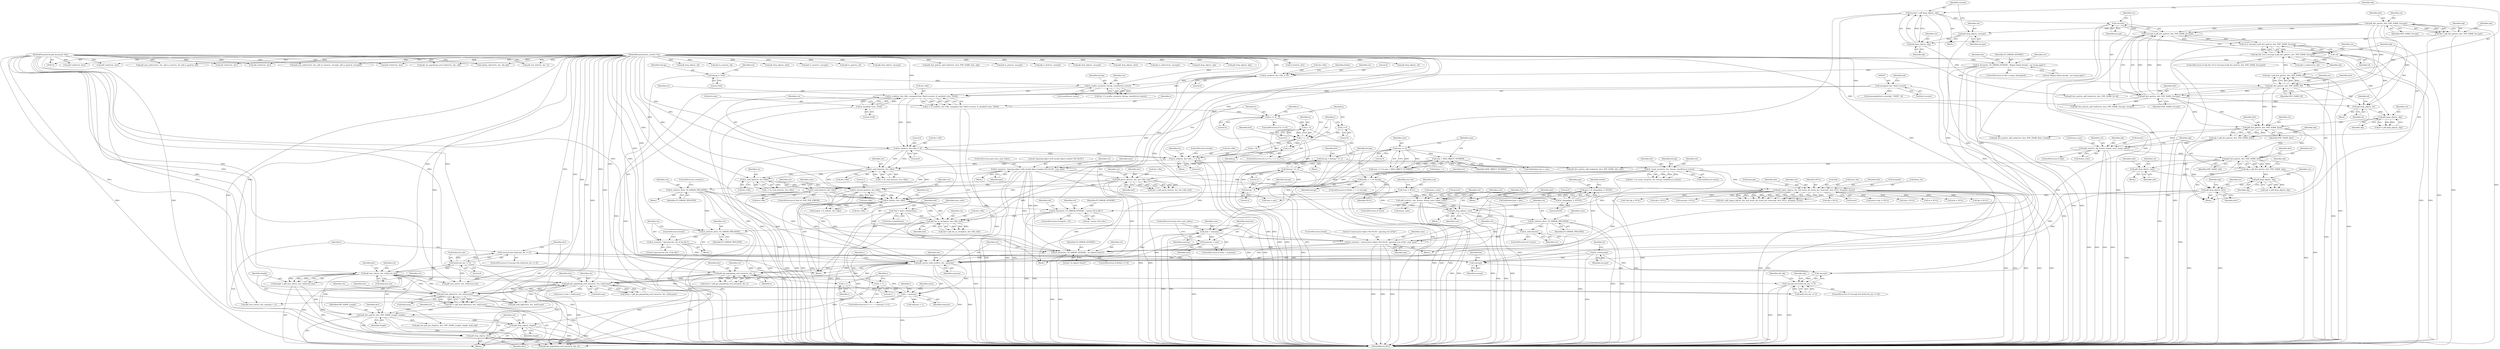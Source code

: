 digraph "0_ghostscript_1e03c06456d997435019fb3526fa2d4be7dbc6ec_0@API" {
"1000768" [label="(Call,!encrypt && list[i].stm_len >= 0)"];
"1000769" [label="(Call,!encrypt)"];
"1000568" [label="(Call,!encrypt)"];
"1000550" [label="(Call,encrypt = pdf_keep_obj(ctx, obj))"];
"1000552" [label="(Call,pdf_keep_obj(ctx, obj))"];
"1000547" [label="(Call,pdf_drop_obj(ctx, encrypt))"];
"1000540" [label="(Call,pdf_dict_get(ctx, dict, PDF_NAME_Encrypt))"];
"1000538" [label="(Call,obj = pdf_dict_get(ctx, dict, PDF_NAME_Encrypt))"];
"1000138" [label="(Call,fz_var(encrypt))"];
"1000771" [label="(Call,list[i].stm_len >= 0)"];
"1000791" [label="(Call,pdf_new_int(ctx, doc, list[i].stm_len))"];
"1000781" [label="(Call,pdf_load_object(ctx, doc, list[i].num))"];
"1000718" [label="(Call,pdf_get_populating_xref_entry(ctx, doc, list[i].num))"];
"1000670" [label="(Call,pdf_get_populating_xref_entry(ctx, doc, i))"];
"1000654" [label="(Call,pdf_ensure_solid_xref(ctx, doc, maxnum))"];
"1000650" [label="(Call,fz_throw(ctx, FZ_ERROR_GENERIC, \"no objects found\"))"];
"1000466" [label="(Call,fz_resize_array(ctx, list, listcap, sizeof(struct entry)))"];
"1000457" [label="(Call,listcap = (listcap * 3) / 2)"];
"1000459" [label="(Call,(listcap * 3) / 2)"];
"1000460" [label="(Call,listcap * 3)"];
"1000451" [label="(Call,listlen + 1 == listcap)"];
"1000423" [label="(Call,fz_warn(ctx, \"cannot parse object (%d %d R) - ignoring rest of file\", num, gen))"];
"1000421" [label="(Call,fz_rethrow(ctx))"];
"1000415" [label="(Call,fz_rethrow_if(ctx, FZ_ERROR_TRYLATER))"];
"1000411" [label="(Call,pdf_drop_obj(ctx, root))"];
"1000382" [label="(Call,pdf_repair_obj(ctx, doc, buf, &stm_ofs, &stm_len, &encrypt, &id, NULL, &tmpofs, &root))"];
"1000438" [label="(Call,fz_warn(ctx, \"ignoring object with invalid object number (%d %d R)\", num, gen))"];
"1000431" [label="(Call,num <= 0)"];
"1000434" [label="(Call,num > MAX_OBJECT_NUMBER)"];
"1000401" [label="(Call,add_root(ctx, root, &roots, &num_roots, &max_roots))"];
"1000370" [label="(Call,*root = NULL)"];
"1000510" [label="(Call,num > maxnum)"];
"1000444" [label="(Call,gen = fz_clampi(gen, 0, 65535))"];
"1000446" [label="(Call,fz_clampi(gen, 0, 65535))"];
"1000635" [label="(Call,fz_read_byte(ctx, doc->file))"];
"1000534" [label="(Call,fz_rethrow_if(ctx, FZ_ERROR_TRYLATER))"];
"1000526" [label="(Call,pdf_parse_dict(ctx, doc, doc->file, buf))"];
"1000325" [label="(Call,fz_warn(ctx, \"ignoring the rest of the file\"))"];
"1000322" [label="(Call,fz_rethrow_if(ctx, FZ_ERROR_TRYLATER))"];
"1000315" [label="(Call,pdf_lex_no_string(ctx, doc->file, buf))"];
"1000308" [label="(Call,fz_throw(ctx, FZ_ERROR_GENERIC, \"cannot tell in file\"))"];
"1000299" [label="(Call,fz_tell(ctx, doc->file))"];
"1000289" [label="(Call,fz_unread_byte(ctx, doc->file))"];
"1000284" [label="(Call,fz_read_byte(ctx, doc->file))"];
"1000265" [label="(Call,fz_read_byte(ctx, doc->file))"];
"1000216" [label="(Call,fz_seek(ctx, doc->file, 0, 0))"];
"1000201" [label="(Call,fz_read(ctx, doc->file, (unsigned char *)buf->scratch, fz_mini(buf->size, 1024)))"];
"1000194" [label="(Call,fz_malloc_array(ctx, listcap, sizeof(struct entry)))"];
"1000177" [label="(Call,fz_seek(ctx, doc->file, 0, 0))"];
"1000158" [label="(Call,fz_throw(ctx, FZ_ERROR_GENERIC, \"Repair failed already - not trying again\"))"];
"1000117" [label="(MethodParameterIn,fz_context *ctx)"];
"1000189" [label="(Call,listcap = 1024)"];
"1000206" [label="(Call,(unsigned char *)buf->scratch)"];
"1000211" [label="(Call,fz_mini(buf->size, 1024))"];
"1000253" [label="(Call,fz_seek(ctx, doc->file, j + 8, 0))"];
"1000232" [label="(Call,j < n - 4)"];
"1000237" [label="(Call,j++)"];
"1000229" [label="(Call,j = 0)"];
"1000234" [label="(Call,n - 4)"];
"1000224" [label="(Call,n >= 4)"];
"1000199" [label="(Call,n = fz_read(ctx, doc->file, (unsigned char *)buf->scratch, fz_mini(buf->size, 1024)))"];
"1000617" [label="(Call,pdf_drop_obj(ctx, dict))"];
"1000614" [label="(Call,pdf_keep_obj(ctx, obj))"];
"1000609" [label="(Call,pdf_drop_obj(ctx, info))"];
"1000602" [label="(Call,pdf_dict_get(ctx, dict, PDF_NAME_Info))"];
"1000591" [label="(Call,add_root(ctx, obj, &roots, &num_roots, &max_roots))"];
"1000585" [label="(Call,pdf_dict_get(ctx, dict, PDF_NAME_Root))"];
"1000570" [label="(Call,pdf_dict_get(ctx, dict, PDF_NAME_Encrypt))"];
"1000557" [label="(Call,pdf_dict_get(ctx, dict, PDF_NAME_ID))"];
"1000580" [label="(Call,pdf_keep_obj(ctx, obj))"];
"1000575" [label="(Call,pdf_drop_obj(ctx, id))"];
"1000565" [label="(Call,!id)"];
"1000562" [label="(Call,obj && (!id || !encrypt || pdf_dict_get(ctx, dict, PDF_NAME_Encrypt)))"];
"1000555" [label="(Call,obj = pdf_dict_get(ctx, dict, PDF_NAME_ID))"];
"1000564" [label="(Call,!id || !encrypt || pdf_dict_get(ctx, dict, PDF_NAME_Encrypt))"];
"1000567" [label="(Call,!encrypt || pdf_dict_get(ctx, dict, PDF_NAME_Encrypt))"];
"1000583" [label="(Call,obj = pdf_dict_get(ctx, dict, PDF_NAME_Root))"];
"1000600" [label="(Call,obj = pdf_dict_get(ctx, dict, PDF_NAME_Info))"];
"1000122" [label="(Call,*buf = &doc->lexbuf.base)"];
"1000118" [label="(MethodParameterIn,pdf_document *doc)"];
"1000513" [label="(Call,maxnum = num)"];
"1000662" [label="(Call,i < maxnum)"];
"1000659" [label="(Call,i = 1)"];
"1000665" [label="(Call,i++)"];
"1000807" [label="(Call,pdf_drop_obj(ctx, dict))"];
"1000804" [label="(Call,pdf_drop_obj(ctx, length))"];
"1000799" [label="(Call,pdf_dict_put(ctx, dict, PDF_NAME_Length, length))"];
"1000779" [label="(Call,dict = pdf_load_object(ctx, doc, list[i].num))"];
"1000789" [label="(Call,length = pdf_new_int(ctx, doc, list[i].stm_len))"];
"1000845" [label="(Call,!encrypt && list[i].stm_len >= 0)"];
"1000123" [label="(Identifier,buf)"];
"1000430" [label="(Call,num <= 0 || num > MAX_OBJECT_NUMBER)"];
"1000433" [label="(Literal,0)"];
"1001062" [label="(Call,pdf_drop_obj(ctx, id))"];
"1000749" [label="(Call,entry->num = list[i].num)"];
"1000213" [label="(Identifier,buf)"];
"1000159" [label="(Identifier,ctx)"];
"1001065" [label="(Call,id = NULL)"];
"1000383" [label="(Identifier,ctx)"];
"1000191" [label="(Literal,1024)"];
"1000804" [label="(Call,pdf_drop_obj(ctx, length))"];
"1000410" [label="(Block,)"];
"1000562" [label="(Call,obj && (!id || !encrypt || pdf_dict_get(ctx, dict, PDF_NAME_Encrypt)))"];
"1000187" [label="(Identifier,listlen)"];
"1000973" [label="(Call,pdf_dict_put(ctx, pdf_trailer(ctx, doc), PDF_NAME_Info, info))"];
"1000212" [label="(Call,buf->size)"];
"1000557" [label="(Call,pdf_dict_get(ctx, dict, PDF_NAME_ID))"];
"1000983" [label="(Call,info = NULL)"];
"1000556" [label="(Identifier,obj)"];
"1000460" [label="(Call,listcap * 3)"];
"1000406" [label="(Call,&num_roots)"];
"1000610" [label="(Identifier,ctx)"];
"1000858" [label="(Identifier,old_obj)"];
"1000199" [label="(Call,n = fz_read(ctx, doc->file, (unsigned char *)buf->scratch, fz_mini(buf->size, 1024)))"];
"1000548" [label="(Identifier,ctx)"];
"1000323" [label="(Identifier,ctx)"];
"1000566" [label="(Identifier,id)"];
"1000845" [label="(Call,!encrypt && list[i].stm_len >= 0)"];
"1000770" [label="(Identifier,encrypt)"];
"1000285" [label="(Identifier,ctx)"];
"1000975" [label="(Call,pdf_trailer(ctx, doc))"];
"1000509" [label="(ControlStructure,if (num > maxnum))"];
"1000570" [label="(Call,pdf_dict_get(ctx, dict, PDF_NAME_Encrypt))"];
"1000325" [label="(Call,fz_warn(ctx, \"ignoring the rest of the file\"))"];
"1000672" [label="(Identifier,doc)"];
"1000581" [label="(Identifier,ctx)"];
"1000322" [label="(Call,fz_rethrow_if(ctx, FZ_ERROR_TRYLATER))"];
"1000708" [label="(Identifier,i)"];
"1000714" [label="(Identifier,i)"];
"1000465" [label="(Identifier,list)"];
"1000299" [label="(Call,fz_tell(ctx, doc->file))"];
"1000394" [label="(Identifier,NULL)"];
"1000844" [label="(ControlStructure,if (!encrypt && list[i].stm_len >= 0))"];
"1000403" [label="(Identifier,root)"];
"1000455" [label="(Identifier,listcap)"];
"1000588" [label="(Identifier,PDF_NAME_Root)"];
"1000416" [label="(Identifier,ctx)"];
"1000437" [label="(Block,)"];
"1000510" [label="(Call,num > maxnum)"];
"1000236" [label="(Literal,4)"];
"1000538" [label="(Call,obj = pdf_dict_get(ctx, dict, PDF_NAME_Encrypt))"];
"1000295" [label="(Literal,1)"];
"1001014" [label="(Call,pdf_dict_put(ctx, pdf_trailer(ctx, doc), PDF_NAME_Encrypt, encrypt))"];
"1000601" [label="(Identifier,obj)"];
"1000267" [label="(Call,doc->file)"];
"1000664" [label="(Identifier,maxnum)"];
"1001040" [label="(Call,pdf_to_num(ctx, id))"];
"1000799" [label="(Call,pdf_dict_put(ctx, dict, PDF_NAME_Length, length))"];
"1001057" [label="(Call,pdf_trailer(ctx, doc))"];
"1000805" [label="(Identifier,ctx)"];
"1000793" [label="(Identifier,doc)"];
"1000423" [label="(Call,fz_warn(ctx, \"cannot parse object (%d %d R) - ignoring rest of file\", num, gen))"];
"1000652" [label="(Identifier,FZ_ERROR_GENERIC)"];
"1000308" [label="(Call,fz_throw(ctx, FZ_ERROR_GENERIC, \"cannot tell in file\"))"];
"1000201" [label="(Call,fz_read(ctx, doc->file, (unsigned char *)buf->scratch, fz_mini(buf->size, 1024)))"];
"1000614" [label="(Call,pdf_keep_obj(ctx, obj))"];
"1000589" [label="(ControlStructure,if (obj))"];
"1000769" [label="(Call,!encrypt)"];
"1000659" [label="(Call,i = 1)"];
"1000593" [label="(Identifier,obj)"];
"1000412" [label="(Identifier,ctx)"];
"1000392" [label="(Call,&id)"];
"1000772" [label="(Call,list[i].stm_len)"];
"1000577" [label="(Identifier,id)"];
"1000654" [label="(Call,pdf_ensure_solid_xref(ctx, doc, maxnum))"];
"1000122" [label="(Call,*buf = &doc->lexbuf.base)"];
"1000246" [label="(Identifier,buf)"];
"1000479" [label="(Call,list[listlen].gen = gen)"];
"1000372" [label="(Identifier,NULL)"];
"1000671" [label="(Identifier,ctx)"];
"1000598" [label="(Call,&max_roots)"];
"1000575" [label="(Call,pdf_drop_obj(ctx, id))"];
"1000254" [label="(Identifier,ctx)"];
"1000585" [label="(Call,pdf_dict_get(ctx, dict, PDF_NAME_Root))"];
"1000439" [label="(Identifier,ctx)"];
"1000401" [label="(Call,add_root(ctx, root, &roots, &num_roots, &max_roots))"];
"1000310" [label="(Identifier,FZ_ERROR_GENERIC)"];
"1000551" [label="(Identifier,encrypt)"];
"1000809" [label="(Identifier,dict)"];
"1000619" [label="(Identifier,dict)"];
"1000470" [label="(Call,sizeof(struct entry))"];
"1000980" [label="(Call,pdf_drop_obj(ctx, info))"];
"1000800" [label="(Identifier,ctx)"];
"1000464" [label="(Call,list = fz_resize_array(ctx, list, listcap, sizeof(struct entry)))"];
"1000195" [label="(Identifier,ctx)"];
"1000578" [label="(Call,id = pdf_keep_obj(ctx, obj))"];
"1000549" [label="(Identifier,encrypt)"];
"1000533" [label="(Block,)"];
"1000961" [label="(Call,pdf_dict_put(ctx, pdf_trailer(ctx, doc), PDF_NAME_Root, roots[i]))"];
"1000565" [label="(Call,!id)"];
"1000778" [label="(Block,)"];
"1000872" [label="(Call,pdf_new_int(ctx, doc, list[i].stm_len))"];
"1000660" [label="(Identifier,i)"];
"1000328" [label="(ControlStructure,break;)"];
"1000218" [label="(Call,doc->file)"];
"1000282" [label="(Call,c = fz_read_byte(ctx, doc->file))"];
"1000605" [label="(Identifier,PDF_NAME_Info)"];
"1000428" [label="(ControlStructure,break;)"];
"1000889" [label="(Call,orphan_object(ctx, doc, old_obj))"];
"1000515" [label="(Identifier,num)"];
"1001011" [label="(Call,obj = NULL)"];
"1001016" [label="(Call,pdf_trailer(ctx, doc))"];
"1000558" [label="(Identifier,ctx)"];
"1000536" [label="(Identifier,FZ_ERROR_TRYLATER)"];
"1000216" [label="(Call,fz_seek(ctx, doc->file, 0, 0))"];
"1000184" [label="(Block,)"];
"1000512" [label="(Identifier,maxnum)"];
"1000223" [label="(ControlStructure,if (n >= 4))"];
"1000721" [label="(Call,list[i].num)"];
"1000532" [label="(Identifier,buf)"];
"1000611" [label="(Identifier,info)"];
"1000716" [label="(Call,entry = pdf_get_populating_xref_entry(ctx, doc, list[i].num))"];
"1000583" [label="(Call,obj = pdf_dict_get(ctx, dict, PDF_NAME_Root))"];
"1000206" [label="(Call,(unsigned char *)buf->scratch)"];
"1000408" [label="(Call,&max_roots)"];
"1000812" [label="(Call,pdf_get_populating_xref_entry(ctx, doc, 0))"];
"1000417" [label="(Identifier,FZ_ERROR_TRYLATER)"];
"1000537" [label="(ControlStructure,continue;)"];
"1000668" [label="(Call,entry = pdf_get_populating_xref_entry(ctx, doc, i))"];
"1000547" [label="(Call,pdf_drop_obj(ctx, encrypt))"];
"1000999" [label="(Call,pdf_to_num(ctx, encrypt))"];
"1000139" [label="(Identifier,encrypt)"];
"1001043" [label="(Call,pdf_to_gen(ctx, id))"];
"1000178" [label="(Identifier,ctx)"];
"1001005" [label="(Call,pdf_drop_obj(ctx, encrypt))"];
"1000621" [label="(Identifier,obj)"];
"1000546" [label="(Block,)"];
"1000263" [label="(Call,c = fz_read_byte(ctx, doc->file))"];
"1000193" [label="(Identifier,list)"];
"1000661" [label="(Literal,1)"];
"1000571" [label="(Identifier,ctx)"];
"1000922" [label="(Call,pdf_trailer(ctx, doc))"];
"1000651" [label="(Identifier,ctx)"];
"1000221" [label="(Literal,0)"];
"1000564" [label="(Call,!id || !encrypt || pdf_dict_get(ctx, dict, PDF_NAME_Encrypt))"];
"1000456" [label="(Block,)"];
"1000534" [label="(Call,fz_rethrow_if(ctx, FZ_ERROR_TRYLATER))"];
"1000231" [label="(Literal,0)"];
"1001071" [label="(MethodReturn,RET)"];
"1000463" [label="(Literal,2)"];
"1000425" [label="(Literal,\"cannot parse object (%d %d R) - ignoring rest of file\")"];
"1000421" [label="(Call,fz_rethrow(ctx))"];
"1000234" [label="(Call,n - 4)"];
"1000119" [label="(Block,)"];
"1000314" [label="(Identifier,tok)"];
"1000458" [label="(Identifier,listcap)"];
"1000920" [label="(Call,pdf_dict_put(ctx, pdf_trailer(ctx, doc), PDF_NAME_Size, obj))"];
"1000794" [label="(Call,list[i].stm_len)"];
"1000232" [label="(Call,j < n - 4)"];
"1000370" [label="(Call,*root = NULL)"];
"1000541" [label="(Identifier,ctx)"];
"1000261" [label="(Literal,0)"];
"1000612" [label="(Call,info = pdf_keep_obj(ctx, obj))"];
"1000309" [label="(Identifier,ctx)"];
"1000720" [label="(Identifier,doc)"];
"1000262" [label="(ControlStructure,break;)"];
"1000631" [label="(ControlStructure,if (tok == PDF_TOK_ERROR))"];
"1000803" [label="(Identifier,length)"];
"1001002" [label="(Call,pdf_to_gen(ctx, encrypt))"];
"1000132" [label="(Identifier,num_roots)"];
"1000637" [label="(Call,doc->file)"];
"1000950" [label="(Call,pdf_is_dict(ctx, roots[i]))"];
"1000543" [label="(Identifier,PDF_NAME_Encrypt)"];
"1001021" [label="(Call,pdf_drop_obj(ctx, encrypt))"];
"1000893" [label="(Call,pdf_drop_obj(ctx, dict))"];
"1000513" [label="(Call,maxnum = num)"];
"1000802" [label="(Identifier,PDF_NAME_Length)"];
"1000388" [label="(Call,&stm_len)"];
"1000253" [label="(Call,fz_seek(ctx, doc->file, j + 8, 0))"];
"1000449" [label="(Literal,65535)"];
"1000650" [label="(Call,fz_throw(ctx, FZ_ERROR_GENERIC, \"no objects found\"))"];
"1000655" [label="(Identifier,ctx)"];
"1000658" [label="(ControlStructure,for (i = 1; i < maxnum; i++))"];
"1000990" [label="(Call,pdf_is_indirect(ctx, encrypt))"];
"1000906" [label="(Call,pdf_drop_obj(ctx, obj))"];
"1000289" [label="(Call,fz_unread_byte(ctx, doc->file))"];
"1000604" [label="(Identifier,dict)"];
"1000718" [label="(Call,pdf_get_populating_xref_entry(ctx, doc, list[i].num))"];
"1000528" [label="(Identifier,doc)"];
"1000203" [label="(Call,doc->file)"];
"1000375" [label="(Identifier,stm_len)"];
"1000774" [label="(Identifier,list)"];
"1000313" [label="(Call,tok = pdf_lex_no_string(ctx, doc->file, buf))"];
"1000326" [label="(Identifier,ctx)"];
"1000848" [label="(Call,list[i].stm_len >= 0)"];
"1000552" [label="(Call,pdf_keep_obj(ctx, obj))"];
"1000368" [label="(Block,)"];
"1000782" [label="(Identifier,ctx)"];
"1000255" [label="(Call,doc->file)"];
"1000447" [label="(Identifier,gen)"];
"1000767" [label="(ControlStructure,if (!encrypt && list[i].stm_len >= 0))"];
"1000540" [label="(Call,pdf_dict_get(ctx, dict, PDF_NAME_Encrypt))"];
"1000414" [label="(Block,)"];
"1000385" [label="(Identifier,buf)"];
"1000784" [label="(Call,list[i].num)"];
"1000438" [label="(Call,fz_warn(ctx, \"ignoring object with invalid object number (%d %d R)\", num, gen))"];
"1000545" [label="(Identifier,obj)"];
"1000459" [label="(Call,(listcap * 3) / 2)"];
"1000228" [label="(ControlStructure,for (j = 0; j < n - 4; j++))"];
"1000898" [label="(Call,pdf_new_dict(ctx, doc, 5))"];
"1000252" [label="(Block,)"];
"1000469" [label="(Identifier,listcap)"];
"1000424" [label="(Identifier,ctx)"];
"1000197" [label="(Call,sizeof(struct entry))"];
"1000448" [label="(Literal,0)"];
"1000567" [label="(Call,!encrypt || pdf_dict_get(ctx, dict, PDF_NAME_Encrypt))"];
"1000124" [label="(Call,&doc->lexbuf.base)"];
"1000183" [label="(Literal,0)"];
"1000917" [label="(Call,maxnum + 1)"];
"1000445" [label="(Identifier,gen)"];
"1000141" [label="(Identifier,id)"];
"1000580" [label="(Call,pdf_keep_obj(ctx, obj))"];
"1000324" [label="(Identifier,FZ_ERROR_TRYLATER)"];
"1000404" [label="(Call,&roots)"];
"1000963" [label="(Call,pdf_trailer(ctx, doc))"];
"1000431" [label="(Call,num <= 0)"];
"1000666" [label="(Identifier,i)"];
"1000230" [label="(Identifier,j)"];
"1000582" [label="(Identifier,obj)"];
"1000560" [label="(Identifier,PDF_NAME_ID)"];
"1000371" [label="(Identifier,root)"];
"1000576" [label="(Identifier,ctx)"];
"1000657" [label="(Identifier,maxnum)"];
"1000579" [label="(Identifier,id)"];
"1000555" [label="(Call,obj = pdf_dict_get(ctx, dict, PDF_NAME_ID))"];
"1000395" [label="(Call,&tmpofs)"];
"1000670" [label="(Call,pdf_get_populating_xref_entry(ctx, doc, i))"];
"1000242" [label="(Call,memcmp(&buf->scratch[j], \"%PDF\", 4))"];
"1000117" [label="(MethodParameterIn,fz_context *ctx)"];
"1000320" [label="(Identifier,buf)"];
"1000190" [label="(Identifier,listcap)"];
"1000462" [label="(Literal,3)"];
"1000426" [label="(Identifier,num)"];
"1000217" [label="(Identifier,ctx)"];
"1000265" [label="(Call,fz_read_byte(ctx, doc->file))"];
"1000316" [label="(Identifier,ctx)"];
"1000202" [label="(Identifier,ctx)"];
"1000857" [label="(Call,*old_obj = NULL)"];
"1000382" [label="(Call,pdf_repair_obj(ctx, doc, buf, &stm_ofs, &stm_len, &encrypt, &id, NULL, &tmpofs, &root))"];
"1000215" [label="(Literal,1024)"];
"1000208" [label="(Call,buf->scratch)"];
"1000138" [label="(Call,fz_var(encrypt))"];
"1000352" [label="(Call,num = gen)"];
"1000266" [label="(Identifier,ctx)"];
"1000635" [label="(Call,fz_read_byte(ctx, doc->file))"];
"1000600" [label="(Call,obj = pdf_dict_get(ctx, dict, PDF_NAME_Info))"];
"1000529" [label="(Call,doc->file)"];
"1000771" [label="(Call,list[i].stm_len >= 0)"];
"1000930" [label="(Call,obj = NULL)"];
"1000451" [label="(Call,listlen + 1 == listcap)"];
"1000237" [label="(Call,j++)"];
"1000189" [label="(Call,listcap = 1024)"];
"1000453" [label="(Identifier,listlen)"];
"1000514" [label="(Identifier,maxnum)"];
"1000573" [label="(Identifier,PDF_NAME_Encrypt)"];
"1000559" [label="(Identifier,dict)"];
"1000434" [label="(Call,num > MAX_OBJECT_NUMBER)"];
"1000446" [label="(Call,fz_clampi(gen, 0, 65535))"];
"1001024" [label="(Call,encrypt = NULL)"];
"1000327" [label="(Literal,\"ignoring the rest of the file\")"];
"1000418" [label="(ControlStructure,if (!roots))"];
"1000780" [label="(Identifier,dict)"];
"1000719" [label="(Identifier,ctx)"];
"1000154" [label="(ControlStructure,if (doc->repair_attempted))"];
"1000511" [label="(Identifier,num)"];
"1000791" [label="(Call,pdf_new_int(ctx, doc, list[i].stm_len))"];
"1000636" [label="(Identifier,ctx)"];
"1000568" [label="(Call,!encrypt)"];
"1000290" [label="(Identifier,ctx)"];
"1000526" [label="(Call,pdf_parse_dict(ctx, doc, doc->file, buf))"];
"1000550" [label="(Call,encrypt = pdf_keep_obj(ctx, obj))"];
"1000927" [label="(Call,pdf_drop_obj(ctx, obj))"];
"1000586" [label="(Identifier,ctx)"];
"1000164" [label="(Identifier,doc)"];
"1000535" [label="(Identifier,ctx)"];
"1000801" [label="(Identifier,dict)"];
"1000777" [label="(Literal,0)"];
"1000380" [label="(Call,tok = pdf_repair_obj(ctx, doc, buf, &stm_ofs, &stm_len, &encrypt, &id, NULL, &tmpofs, &root))"];
"1000441" [label="(Identifier,num)"];
"1000569" [label="(Identifier,encrypt)"];
"1000789" [label="(Call,length = pdf_new_int(ctx, doc, list[i].stm_len))"];
"1000315" [label="(Call,pdf_lex_no_string(ctx, doc->file, buf))"];
"1000284" [label="(Call,fz_read_byte(ctx, doc->file))"];
"1000846" [label="(Call,!encrypt)"];
"1001052" [label="(Call,obj = NULL)"];
"1000411" [label="(Call,pdf_drop_obj(ctx, root))"];
"1000572" [label="(Identifier,dict)"];
"1001055" [label="(Call,pdf_dict_put(ctx, pdf_trailer(ctx, doc), PDF_NAME_ID, id))"];
"1000301" [label="(Call,doc->file)"];
"1000673" [label="(Identifier,i)"];
"1000561" [label="(ControlStructure,if (obj && (!id || !encrypt || pdf_dict_get(ctx, dict, PDF_NAME_Encrypt))))"];
"1000443" [label="(ControlStructure,goto have_next_token;)"];
"1000224" [label="(Call,n >= 4)"];
"1000386" [label="(Call,&stm_ofs)"];
"1000160" [label="(Identifier,FZ_ERROR_GENERIC)"];
"1000914" [label="(Call,pdf_new_int(ctx, doc, maxnum + 1))"];
"1000616" [label="(Identifier,obj)"];
"1000397" [label="(Call,&root)"];
"1000222" [label="(Literal,0)"];
"1000880" [label="(Call,pdf_dict_get_put_drop(ctx, dict, PDF_NAME_Length, length, &old_obj))"];
"1000435" [label="(Identifier,num)"];
"1000516" [label="(ControlStructure,goto have_next_token;)"];
"1000646" [label="(ControlStructure,if (listlen == 0))"];
"1000607" [label="(Identifier,obj)"];
"1000553" [label="(Identifier,ctx)"];
"1000291" [label="(Call,doc->file)"];
"1000300" [label="(Identifier,ctx)"];
"1000182" [label="(Literal,0)"];
"1000587" [label="(Identifier,dict)"];
"1000554" [label="(Identifier,obj)"];
"1000615" [label="(Identifier,ctx)"];
"1000574" [label="(Block,)"];
"1000656" [label="(Identifier,doc)"];
"1000807" [label="(Call,pdf_drop_obj(ctx, dict))"];
"1000179" [label="(Call,doc->file)"];
"1000902" [label="(Call,pdf_set_populating_xref_trailer(ctx, doc, obj))"];
"1000467" [label="(Identifier,ctx)"];
"1000653" [label="(Literal,\"no objects found\")"];
"1000440" [label="(Literal,\"ignoring object with invalid object number (%d %d R)\")"];
"1000432" [label="(Identifier,num)"];
"1000669" [label="(Identifier,entry)"];
"1000311" [label="(Literal,\"cannot tell in file\")"];
"1000594" [label="(Call,&roots)"];
"1000457" [label="(Call,listcap = (listcap * 3) / 2)"];
"1000399" [label="(ControlStructure,if (root))"];
"1000196" [label="(Identifier,listcap)"];
"1000862" [label="(Call,pdf_load_object(ctx, doc, list[i].num))"];
"1000304" [label="(ControlStructure,if (tmpofs < 0))"];
"1000808" [label="(Identifier,ctx)"];
"1000662" [label="(Call,i < maxnum)"];
"1000461" [label="(Identifier,listcap)"];
"1000591" [label="(Call,add_root(ctx, obj, &roots, &num_roots, &max_roots))"];
"1000563" [label="(Identifier,obj)"];
"1000211" [label="(Call,fz_mini(buf->size, 1024))"];
"1000317" [label="(Call,doc->file)"];
"1000675" [label="(Call,entry->obj != NULL)"];
"1000413" [label="(Identifier,root)"];
"1000226" [label="(Literal,4)"];
"1000806" [label="(Identifier,length)"];
"1000590" [label="(Identifier,obj)"];
"1000897" [label="(Identifier,obj)"];
"1000427" [label="(Identifier,gen)"];
"1000194" [label="(Call,fz_malloc_array(ctx, listcap, sizeof(struct entry)))"];
"1000524" [label="(Call,dict = pdf_parse_dict(ctx, doc, doc->file, buf))"];
"1000468" [label="(Identifier,list)"];
"1001068" [label="(Call,fz_free(ctx, list))"];
"1000402" [label="(Identifier,ctx)"];
"1000415" [label="(Call,fz_rethrow_if(ctx, FZ_ERROR_TRYLATER))"];
"1000192" [label="(Call,list = fz_malloc_array(ctx, listcap, sizeof(struct entry)))"];
"1000229" [label="(Call,j = 0)"];
"1000225" [label="(Identifier,n)"];
"1000779" [label="(Call,dict = pdf_load_object(ctx, doc, list[i].num))"];
"1000613" [label="(Identifier,info)"];
"1000768" [label="(Call,!encrypt && list[i].stm_len >= 0)"];
"1000466" [label="(Call,fz_resize_array(ctx, list, listcap, sizeof(struct entry)))"];
"1000472" [label="(Call,list[listlen].num = num)"];
"1000452" [label="(Call,listlen + 1)"];
"1000450" [label="(ControlStructure,if (listlen + 1 == listcap))"];
"1000420" [label="(Identifier,roots)"];
"1000522" [label="(Block,)"];
"1000233" [label="(Identifier,j)"];
"1000475" [label="(Identifier,list)"];
"1000118" [label="(MethodParameterIn,pdf_document *doc)"];
"1000596" [label="(Call,&num_roots)"];
"1000539" [label="(Identifier,obj)"];
"1000609" [label="(Call,pdf_drop_obj(ctx, info))"];
"1000783" [label="(Identifier,doc)"];
"1000618" [label="(Identifier,ctx)"];
"1000444" [label="(Call,gen = fz_clampi(gen, 0, 65535))"];
"1000527" [label="(Identifier,ctx)"];
"1000177" [label="(Call,fz_seek(ctx, doc->file, 0, 0))"];
"1000390" [label="(Call,&encrypt)"];
"1000422" [label="(Identifier,ctx)"];
"1000238" [label="(Identifier,j)"];
"1000264" [label="(Identifier,c)"];
"1000603" [label="(Identifier,ctx)"];
"1000297" [label="(Call,tmpofs = fz_tell(ctx, doc->file))"];
"1000663" [label="(Identifier,i)"];
"1000161" [label="(Literal,\"Repair failed already - not trying again\")"];
"1000592" [label="(Identifier,ctx)"];
"1000235" [label="(Identifier,n)"];
"1000781" [label="(Call,pdf_load_object(ctx, doc, list[i].num))"];
"1000442" [label="(Identifier,gen)"];
"1001037" [label="(Call,pdf_new_indirect(ctx, doc, pdf_to_num(ctx, id), pdf_to_gen(ctx, id)))"];
"1000602" [label="(Call,pdf_dict_get(ctx, dict, PDF_NAME_Info))"];
"1000909" [label="(Call,obj = NULL)"];
"1000608" [label="(Block,)"];
"1000641" [label="(Identifier,num)"];
"1001046" [label="(Call,pdf_drop_obj(ctx, id))"];
"1000792" [label="(Identifier,ctx)"];
"1000321" [label="(Block,)"];
"1000584" [label="(Identifier,obj)"];
"1000384" [label="(Identifier,doc)"];
"1000790" [label="(Identifier,length)"];
"1000436" [label="(Identifier,MAX_OBJECT_NUMBER)"];
"1000665" [label="(Call,i++)"];
"1000158" [label="(Call,fz_throw(ctx, FZ_ERROR_GENERIC, \"Repair failed already - not trying again\"))"];
"1000200" [label="(Identifier,n)"];
"1001031" [label="(Call,pdf_is_indirect(ctx, id))"];
"1000258" [label="(Call,j + 8)"];
"1000542" [label="(Identifier,dict)"];
"1000286" [label="(Call,doc->file)"];
"1000617" [label="(Call,pdf_drop_obj(ctx, dict))"];
"1000996" [label="(Call,pdf_new_indirect(ctx, doc, pdf_to_num(ctx, encrypt), pdf_to_gen(ctx, encrypt)))"];
"1000768" -> "1000767"  [label="AST: "];
"1000768" -> "1000769"  [label="CFG: "];
"1000768" -> "1000771"  [label="CFG: "];
"1000769" -> "1000768"  [label="AST: "];
"1000771" -> "1000768"  [label="AST: "];
"1000780" -> "1000768"  [label="CFG: "];
"1000714" -> "1000768"  [label="CFG: "];
"1000769" -> "1000768"  [label="DDG: "];
"1000771" -> "1000768"  [label="DDG: "];
"1000771" -> "1000768"  [label="DDG: "];
"1000768" -> "1000845"  [label="DDG: "];
"1000769" -> "1000770"  [label="CFG: "];
"1000770" -> "1000769"  [label="AST: "];
"1000774" -> "1000769"  [label="CFG: "];
"1000568" -> "1000769"  [label="DDG: "];
"1000138" -> "1000769"  [label="DDG: "];
"1000550" -> "1000769"  [label="DDG: "];
"1000769" -> "1000846"  [label="DDG: "];
"1000568" -> "1000567"  [label="AST: "];
"1000568" -> "1000569"  [label="CFG: "];
"1000569" -> "1000568"  [label="AST: "];
"1000571" -> "1000568"  [label="CFG: "];
"1000567" -> "1000568"  [label="CFG: "];
"1000568" -> "1000567"  [label="DDG: "];
"1000550" -> "1000568"  [label="DDG: "];
"1000568" -> "1000846"  [label="DDG: "];
"1000550" -> "1000546"  [label="AST: "];
"1000550" -> "1000552"  [label="CFG: "];
"1000551" -> "1000550"  [label="AST: "];
"1000552" -> "1000550"  [label="AST: "];
"1000556" -> "1000550"  [label="CFG: "];
"1000550" -> "1001071"  [label="DDG: "];
"1000552" -> "1000550"  [label="DDG: "];
"1000552" -> "1000550"  [label="DDG: "];
"1000550" -> "1000846"  [label="DDG: "];
"1000552" -> "1000554"  [label="CFG: "];
"1000553" -> "1000552"  [label="AST: "];
"1000554" -> "1000552"  [label="AST: "];
"1000547" -> "1000552"  [label="DDG: "];
"1000538" -> "1000552"  [label="DDG: "];
"1000552" -> "1000557"  [label="DDG: "];
"1000547" -> "1000546"  [label="AST: "];
"1000547" -> "1000549"  [label="CFG: "];
"1000548" -> "1000547"  [label="AST: "];
"1000549" -> "1000547"  [label="AST: "];
"1000551" -> "1000547"  [label="CFG: "];
"1000547" -> "1001071"  [label="DDG: "];
"1000540" -> "1000547"  [label="DDG: "];
"1000540" -> "1000538"  [label="AST: "];
"1000540" -> "1000543"  [label="CFG: "];
"1000541" -> "1000540"  [label="AST: "];
"1000542" -> "1000540"  [label="AST: "];
"1000543" -> "1000540"  [label="AST: "];
"1000538" -> "1000540"  [label="CFG: "];
"1000540" -> "1001071"  [label="DDG: "];
"1000540" -> "1000538"  [label="DDG: "];
"1000540" -> "1000538"  [label="DDG: "];
"1000540" -> "1000538"  [label="DDG: "];
"1000540" -> "1000557"  [label="DDG: "];
"1000540" -> "1000557"  [label="DDG: "];
"1000540" -> "1000567"  [label="DDG: "];
"1000540" -> "1000567"  [label="DDG: "];
"1000540" -> "1000567"  [label="DDG: "];
"1000540" -> "1000570"  [label="DDG: "];
"1000540" -> "1001014"  [label="DDG: "];
"1000538" -> "1000522"  [label="AST: "];
"1000539" -> "1000538"  [label="AST: "];
"1000545" -> "1000538"  [label="CFG: "];
"1000538" -> "1001071"  [label="DDG: "];
"1000138" -> "1000119"  [label="AST: "];
"1000138" -> "1000139"  [label="CFG: "];
"1000139" -> "1000138"  [label="AST: "];
"1000141" -> "1000138"  [label="CFG: "];
"1000138" -> "1001071"  [label="DDG: "];
"1000138" -> "1000846"  [label="DDG: "];
"1000771" -> "1000777"  [label="CFG: "];
"1000772" -> "1000771"  [label="AST: "];
"1000777" -> "1000771"  [label="AST: "];
"1000771" -> "1001071"  [label="DDG: "];
"1000791" -> "1000771"  [label="DDG: "];
"1000771" -> "1000791"  [label="DDG: "];
"1000771" -> "1000848"  [label="DDG: "];
"1000771" -> "1000872"  [label="DDG: "];
"1000791" -> "1000789"  [label="AST: "];
"1000791" -> "1000794"  [label="CFG: "];
"1000792" -> "1000791"  [label="AST: "];
"1000793" -> "1000791"  [label="AST: "];
"1000794" -> "1000791"  [label="AST: "];
"1000789" -> "1000791"  [label="CFG: "];
"1000791" -> "1001071"  [label="DDG: "];
"1000791" -> "1000718"  [label="DDG: "];
"1000791" -> "1000789"  [label="DDG: "];
"1000791" -> "1000789"  [label="DDG: "];
"1000791" -> "1000789"  [label="DDG: "];
"1000781" -> "1000791"  [label="DDG: "];
"1000781" -> "1000791"  [label="DDG: "];
"1000117" -> "1000791"  [label="DDG: "];
"1000118" -> "1000791"  [label="DDG: "];
"1000791" -> "1000799"  [label="DDG: "];
"1000791" -> "1000812"  [label="DDG: "];
"1000791" -> "1000848"  [label="DDG: "];
"1000791" -> "1000872"  [label="DDG: "];
"1000781" -> "1000779"  [label="AST: "];
"1000781" -> "1000784"  [label="CFG: "];
"1000782" -> "1000781"  [label="AST: "];
"1000783" -> "1000781"  [label="AST: "];
"1000784" -> "1000781"  [label="AST: "];
"1000779" -> "1000781"  [label="CFG: "];
"1000781" -> "1001071"  [label="DDG: "];
"1000781" -> "1000718"  [label="DDG: "];
"1000781" -> "1000779"  [label="DDG: "];
"1000781" -> "1000779"  [label="DDG: "];
"1000781" -> "1000779"  [label="DDG: "];
"1000718" -> "1000781"  [label="DDG: "];
"1000718" -> "1000781"  [label="DDG: "];
"1000718" -> "1000781"  [label="DDG: "];
"1000117" -> "1000781"  [label="DDG: "];
"1000118" -> "1000781"  [label="DDG: "];
"1000781" -> "1000862"  [label="DDG: "];
"1000718" -> "1000716"  [label="AST: "];
"1000718" -> "1000721"  [label="CFG: "];
"1000719" -> "1000718"  [label="AST: "];
"1000720" -> "1000718"  [label="AST: "];
"1000721" -> "1000718"  [label="AST: "];
"1000716" -> "1000718"  [label="CFG: "];
"1000718" -> "1000716"  [label="DDG: "];
"1000718" -> "1000716"  [label="DDG: "];
"1000718" -> "1000716"  [label="DDG: "];
"1000670" -> "1000718"  [label="DDG: "];
"1000670" -> "1000718"  [label="DDG: "];
"1000807" -> "1000718"  [label="DDG: "];
"1000654" -> "1000718"  [label="DDG: "];
"1000654" -> "1000718"  [label="DDG: "];
"1000117" -> "1000718"  [label="DDG: "];
"1000118" -> "1000718"  [label="DDG: "];
"1000718" -> "1000749"  [label="DDG: "];
"1000718" -> "1000812"  [label="DDG: "];
"1000718" -> "1000812"  [label="DDG: "];
"1000718" -> "1000862"  [label="DDG: "];
"1000670" -> "1000668"  [label="AST: "];
"1000670" -> "1000673"  [label="CFG: "];
"1000671" -> "1000670"  [label="AST: "];
"1000672" -> "1000670"  [label="AST: "];
"1000673" -> "1000670"  [label="AST: "];
"1000668" -> "1000670"  [label="CFG: "];
"1000670" -> "1000665"  [label="DDG: "];
"1000670" -> "1000668"  [label="DDG: "];
"1000670" -> "1000668"  [label="DDG: "];
"1000670" -> "1000668"  [label="DDG: "];
"1000654" -> "1000670"  [label="DDG: "];
"1000654" -> "1000670"  [label="DDG: "];
"1000117" -> "1000670"  [label="DDG: "];
"1000118" -> "1000670"  [label="DDG: "];
"1000662" -> "1000670"  [label="DDG: "];
"1000670" -> "1000812"  [label="DDG: "];
"1000670" -> "1000812"  [label="DDG: "];
"1000654" -> "1000184"  [label="AST: "];
"1000654" -> "1000657"  [label="CFG: "];
"1000655" -> "1000654"  [label="AST: "];
"1000656" -> "1000654"  [label="AST: "];
"1000657" -> "1000654"  [label="AST: "];
"1000660" -> "1000654"  [label="CFG: "];
"1000654" -> "1001071"  [label="DDG: "];
"1000650" -> "1000654"  [label="DDG: "];
"1000466" -> "1000654"  [label="DDG: "];
"1000423" -> "1000654"  [label="DDG: "];
"1000635" -> "1000654"  [label="DDG: "];
"1000534" -> "1000654"  [label="DDG: "];
"1000438" -> "1000654"  [label="DDG: "];
"1000325" -> "1000654"  [label="DDG: "];
"1000289" -> "1000654"  [label="DDG: "];
"1000617" -> "1000654"  [label="DDG: "];
"1000117" -> "1000654"  [label="DDG: "];
"1000382" -> "1000654"  [label="DDG: "];
"1000526" -> "1000654"  [label="DDG: "];
"1000118" -> "1000654"  [label="DDG: "];
"1000513" -> "1000654"  [label="DDG: "];
"1000510" -> "1000654"  [label="DDG: "];
"1000654" -> "1000662"  [label="DDG: "];
"1000654" -> "1000812"  [label="DDG: "];
"1000654" -> "1000812"  [label="DDG: "];
"1000650" -> "1000646"  [label="AST: "];
"1000650" -> "1000653"  [label="CFG: "];
"1000651" -> "1000650"  [label="AST: "];
"1000652" -> "1000650"  [label="AST: "];
"1000653" -> "1000650"  [label="AST: "];
"1000655" -> "1000650"  [label="CFG: "];
"1000650" -> "1001071"  [label="DDG: "];
"1000650" -> "1001071"  [label="DDG: "];
"1000466" -> "1000650"  [label="DDG: "];
"1000423" -> "1000650"  [label="DDG: "];
"1000635" -> "1000650"  [label="DDG: "];
"1000534" -> "1000650"  [label="DDG: "];
"1000438" -> "1000650"  [label="DDG: "];
"1000325" -> "1000650"  [label="DDG: "];
"1000289" -> "1000650"  [label="DDG: "];
"1000617" -> "1000650"  [label="DDG: "];
"1000117" -> "1000650"  [label="DDG: "];
"1000308" -> "1000650"  [label="DDG: "];
"1000158" -> "1000650"  [label="DDG: "];
"1000466" -> "1000464"  [label="AST: "];
"1000466" -> "1000470"  [label="CFG: "];
"1000467" -> "1000466"  [label="AST: "];
"1000468" -> "1000466"  [label="AST: "];
"1000469" -> "1000466"  [label="AST: "];
"1000470" -> "1000466"  [label="AST: "];
"1000464" -> "1000466"  [label="CFG: "];
"1000466" -> "1001071"  [label="DDG: "];
"1000466" -> "1000299"  [label="DDG: "];
"1000466" -> "1000382"  [label="DDG: "];
"1000466" -> "1000464"  [label="DDG: "];
"1000466" -> "1000464"  [label="DDG: "];
"1000466" -> "1000464"  [label="DDG: "];
"1000457" -> "1000466"  [label="DDG: "];
"1000466" -> "1000526"  [label="DDG: "];
"1000466" -> "1000635"  [label="DDG: "];
"1000457" -> "1000456"  [label="AST: "];
"1000457" -> "1000459"  [label="CFG: "];
"1000458" -> "1000457"  [label="AST: "];
"1000459" -> "1000457"  [label="AST: "];
"1000465" -> "1000457"  [label="CFG: "];
"1000457" -> "1001071"  [label="DDG: "];
"1000459" -> "1000457"  [label="DDG: "];
"1000459" -> "1000457"  [label="DDG: "];
"1000459" -> "1000463"  [label="CFG: "];
"1000460" -> "1000459"  [label="AST: "];
"1000463" -> "1000459"  [label="AST: "];
"1000459" -> "1001071"  [label="DDG: "];
"1000460" -> "1000459"  [label="DDG: "];
"1000460" -> "1000459"  [label="DDG: "];
"1000460" -> "1000462"  [label="CFG: "];
"1000461" -> "1000460"  [label="AST: "];
"1000462" -> "1000460"  [label="AST: "];
"1000463" -> "1000460"  [label="CFG: "];
"1000451" -> "1000460"  [label="DDG: "];
"1000451" -> "1000450"  [label="AST: "];
"1000451" -> "1000455"  [label="CFG: "];
"1000452" -> "1000451"  [label="AST: "];
"1000455" -> "1000451"  [label="AST: "];
"1000458" -> "1000451"  [label="CFG: "];
"1000475" -> "1000451"  [label="CFG: "];
"1000451" -> "1001071"  [label="DDG: "];
"1000451" -> "1001071"  [label="DDG: "];
"1000451" -> "1001071"  [label="DDG: "];
"1000423" -> "1000414"  [label="AST: "];
"1000423" -> "1000427"  [label="CFG: "];
"1000424" -> "1000423"  [label="AST: "];
"1000425" -> "1000423"  [label="AST: "];
"1000426" -> "1000423"  [label="AST: "];
"1000427" -> "1000423"  [label="AST: "];
"1000428" -> "1000423"  [label="CFG: "];
"1000423" -> "1001071"  [label="DDG: "];
"1000423" -> "1001071"  [label="DDG: "];
"1000423" -> "1001071"  [label="DDG: "];
"1000421" -> "1000423"  [label="DDG: "];
"1000415" -> "1000423"  [label="DDG: "];
"1000510" -> "1000423"  [label="DDG: "];
"1000438" -> "1000423"  [label="DDG: "];
"1000438" -> "1000423"  [label="DDG: "];
"1000444" -> "1000423"  [label="DDG: "];
"1000421" -> "1000418"  [label="AST: "];
"1000421" -> "1000422"  [label="CFG: "];
"1000422" -> "1000421"  [label="AST: "];
"1000424" -> "1000421"  [label="CFG: "];
"1000421" -> "1001071"  [label="DDG: "];
"1000415" -> "1000421"  [label="DDG: "];
"1000415" -> "1000414"  [label="AST: "];
"1000415" -> "1000417"  [label="CFG: "];
"1000416" -> "1000415"  [label="AST: "];
"1000417" -> "1000415"  [label="AST: "];
"1000420" -> "1000415"  [label="CFG: "];
"1000415" -> "1001071"  [label="DDG: "];
"1000415" -> "1001071"  [label="DDG: "];
"1000411" -> "1000415"  [label="DDG: "];
"1000411" -> "1000410"  [label="AST: "];
"1000411" -> "1000413"  [label="CFG: "];
"1000412" -> "1000411"  [label="AST: "];
"1000413" -> "1000411"  [label="AST: "];
"1000416" -> "1000411"  [label="CFG: "];
"1000411" -> "1001071"  [label="DDG: "];
"1000411" -> "1001071"  [label="DDG: "];
"1000382" -> "1000411"  [label="DDG: "];
"1000401" -> "1000411"  [label="DDG: "];
"1000401" -> "1000411"  [label="DDG: "];
"1000370" -> "1000411"  [label="DDG: "];
"1000382" -> "1000380"  [label="AST: "];
"1000382" -> "1000397"  [label="CFG: "];
"1000383" -> "1000382"  [label="AST: "];
"1000384" -> "1000382"  [label="AST: "];
"1000385" -> "1000382"  [label="AST: "];
"1000386" -> "1000382"  [label="AST: "];
"1000388" -> "1000382"  [label="AST: "];
"1000390" -> "1000382"  [label="AST: "];
"1000392" -> "1000382"  [label="AST: "];
"1000394" -> "1000382"  [label="AST: "];
"1000395" -> "1000382"  [label="AST: "];
"1000397" -> "1000382"  [label="AST: "];
"1000380" -> "1000382"  [label="CFG: "];
"1000382" -> "1001071"  [label="DDG: "];
"1000382" -> "1001071"  [label="DDG: "];
"1000382" -> "1001071"  [label="DDG: "];
"1000382" -> "1001071"  [label="DDG: "];
"1000382" -> "1001071"  [label="DDG: "];
"1000382" -> "1001071"  [label="DDG: "];
"1000382" -> "1001071"  [label="DDG: "];
"1000382" -> "1000380"  [label="DDG: "];
"1000382" -> "1000380"  [label="DDG: "];
"1000382" -> "1000380"  [label="DDG: "];
"1000382" -> "1000380"  [label="DDG: "];
"1000382" -> "1000380"  [label="DDG: "];
"1000382" -> "1000380"  [label="DDG: "];
"1000382" -> "1000380"  [label="DDG: "];
"1000382" -> "1000380"  [label="DDG: "];
"1000382" -> "1000380"  [label="DDG: "];
"1000382" -> "1000380"  [label="DDG: "];
"1000438" -> "1000382"  [label="DDG: "];
"1000382" -> "1000401"  [label="DDG: "];
"1000382" -> "1000675"  [label="DDG: "];
"1000382" -> "1000857"  [label="DDG: "];
"1000382" -> "1000909"  [label="DDG: "];
"1000382" -> "1000930"  [label="DDG: "];
"1000382" -> "1000983"  [label="DDG: "];
"1000382" -> "1001011"  [label="DDG: "];
"1000382" -> "1001024"  [label="DDG: "];
"1000382" -> "1001052"  [label="DDG: "];
"1000382" -> "1001065"  [label="DDG: "];
"1000438" -> "1000437"  [label="AST: "];
"1000438" -> "1000442"  [label="CFG: "];
"1000439" -> "1000438"  [label="AST: "];
"1000440" -> "1000438"  [label="AST: "];
"1000441" -> "1000438"  [label="AST: "];
"1000442" -> "1000438"  [label="AST: "];
"1000443" -> "1000438"  [label="CFG: "];
"1000438" -> "1001071"  [label="DDG: "];
"1000438" -> "1001071"  [label="DDG: "];
"1000438" -> "1001071"  [label="DDG: "];
"1000438" -> "1000299"  [label="DDG: "];
"1000438" -> "1000352"  [label="DDG: "];
"1000431" -> "1000438"  [label="DDG: "];
"1000434" -> "1000438"  [label="DDG: "];
"1000438" -> "1000526"  [label="DDG: "];
"1000438" -> "1000635"  [label="DDG: "];
"1000431" -> "1000430"  [label="AST: "];
"1000431" -> "1000433"  [label="CFG: "];
"1000432" -> "1000431"  [label="AST: "];
"1000433" -> "1000431"  [label="AST: "];
"1000435" -> "1000431"  [label="CFG: "];
"1000430" -> "1000431"  [label="CFG: "];
"1000431" -> "1000430"  [label="DDG: "];
"1000431" -> "1000430"  [label="DDG: "];
"1000431" -> "1000434"  [label="DDG: "];
"1000431" -> "1000472"  [label="DDG: "];
"1000431" -> "1000510"  [label="DDG: "];
"1000434" -> "1000430"  [label="AST: "];
"1000434" -> "1000436"  [label="CFG: "];
"1000435" -> "1000434"  [label="AST: "];
"1000436" -> "1000434"  [label="AST: "];
"1000430" -> "1000434"  [label="CFG: "];
"1000434" -> "1001071"  [label="DDG: "];
"1000434" -> "1000430"  [label="DDG: "];
"1000434" -> "1000430"  [label="DDG: "];
"1000434" -> "1000472"  [label="DDG: "];
"1000434" -> "1000510"  [label="DDG: "];
"1000401" -> "1000399"  [label="AST: "];
"1000401" -> "1000408"  [label="CFG: "];
"1000402" -> "1000401"  [label="AST: "];
"1000403" -> "1000401"  [label="AST: "];
"1000404" -> "1000401"  [label="AST: "];
"1000406" -> "1000401"  [label="AST: "];
"1000408" -> "1000401"  [label="AST: "];
"1000412" -> "1000401"  [label="CFG: "];
"1000401" -> "1001071"  [label="DDG: "];
"1000401" -> "1001071"  [label="DDG: "];
"1000401" -> "1001071"  [label="DDG: "];
"1000401" -> "1001071"  [label="DDG: "];
"1000370" -> "1000401"  [label="DDG: "];
"1000370" -> "1000368"  [label="AST: "];
"1000370" -> "1000372"  [label="CFG: "];
"1000371" -> "1000370"  [label="AST: "];
"1000372" -> "1000370"  [label="AST: "];
"1000375" -> "1000370"  [label="CFG: "];
"1000510" -> "1000509"  [label="AST: "];
"1000510" -> "1000512"  [label="CFG: "];
"1000511" -> "1000510"  [label="AST: "];
"1000512" -> "1000510"  [label="AST: "];
"1000514" -> "1000510"  [label="CFG: "];
"1000516" -> "1000510"  [label="CFG: "];
"1000510" -> "1001071"  [label="DDG: "];
"1000510" -> "1001071"  [label="DDG: "];
"1000510" -> "1000513"  [label="DDG: "];
"1000444" -> "1000368"  [label="AST: "];
"1000444" -> "1000446"  [label="CFG: "];
"1000445" -> "1000444"  [label="AST: "];
"1000446" -> "1000444"  [label="AST: "];
"1000453" -> "1000444"  [label="CFG: "];
"1000444" -> "1001071"  [label="DDG: "];
"1000444" -> "1000352"  [label="DDG: "];
"1000446" -> "1000444"  [label="DDG: "];
"1000446" -> "1000444"  [label="DDG: "];
"1000446" -> "1000444"  [label="DDG: "];
"1000444" -> "1000479"  [label="DDG: "];
"1000446" -> "1000449"  [label="CFG: "];
"1000447" -> "1000446"  [label="AST: "];
"1000448" -> "1000446"  [label="AST: "];
"1000449" -> "1000446"  [label="AST: "];
"1000635" -> "1000631"  [label="AST: "];
"1000635" -> "1000637"  [label="CFG: "];
"1000636" -> "1000635"  [label="AST: "];
"1000637" -> "1000635"  [label="AST: "];
"1000641" -> "1000635"  [label="CFG: "];
"1000635" -> "1001071"  [label="DDG: "];
"1000635" -> "1001071"  [label="DDG: "];
"1000635" -> "1000299"  [label="DDG: "];
"1000635" -> "1000299"  [label="DDG: "];
"1000534" -> "1000533"  [label="AST: "];
"1000534" -> "1000536"  [label="CFG: "];
"1000535" -> "1000534"  [label="AST: "];
"1000536" -> "1000534"  [label="AST: "];
"1000537" -> "1000534"  [label="CFG: "];
"1000534" -> "1001071"  [label="DDG: "];
"1000534" -> "1001071"  [label="DDG: "];
"1000534" -> "1000299"  [label="DDG: "];
"1000534" -> "1000322"  [label="DDG: "];
"1000526" -> "1000534"  [label="DDG: "];
"1000526" -> "1000524"  [label="AST: "];
"1000526" -> "1000532"  [label="CFG: "];
"1000527" -> "1000526"  [label="AST: "];
"1000528" -> "1000526"  [label="AST: "];
"1000529" -> "1000526"  [label="AST: "];
"1000532" -> "1000526"  [label="AST: "];
"1000524" -> "1000526"  [label="CFG: "];
"1000526" -> "1001071"  [label="DDG: "];
"1000526" -> "1001071"  [label="DDG: "];
"1000526" -> "1000299"  [label="DDG: "];
"1000526" -> "1000315"  [label="DDG: "];
"1000526" -> "1000524"  [label="DDG: "];
"1000526" -> "1000524"  [label="DDG: "];
"1000526" -> "1000524"  [label="DDG: "];
"1000526" -> "1000524"  [label="DDG: "];
"1000325" -> "1000321"  [label="AST: "];
"1000325" -> "1000327"  [label="CFG: "];
"1000326" -> "1000325"  [label="AST: "];
"1000327" -> "1000325"  [label="AST: "];
"1000328" -> "1000325"  [label="CFG: "];
"1000325" -> "1001071"  [label="DDG: "];
"1000322" -> "1000325"  [label="DDG: "];
"1000117" -> "1000325"  [label="DDG: "];
"1000322" -> "1000321"  [label="AST: "];
"1000322" -> "1000324"  [label="CFG: "];
"1000323" -> "1000322"  [label="AST: "];
"1000324" -> "1000322"  [label="AST: "];
"1000326" -> "1000322"  [label="CFG: "];
"1000322" -> "1001071"  [label="DDG: "];
"1000322" -> "1001071"  [label="DDG: "];
"1000315" -> "1000322"  [label="DDG: "];
"1000117" -> "1000322"  [label="DDG: "];
"1000315" -> "1000313"  [label="AST: "];
"1000315" -> "1000320"  [label="CFG: "];
"1000316" -> "1000315"  [label="AST: "];
"1000317" -> "1000315"  [label="AST: "];
"1000320" -> "1000315"  [label="AST: "];
"1000313" -> "1000315"  [label="CFG: "];
"1000315" -> "1001071"  [label="DDG: "];
"1000315" -> "1001071"  [label="DDG: "];
"1000315" -> "1000313"  [label="DDG: "];
"1000315" -> "1000313"  [label="DDG: "];
"1000315" -> "1000313"  [label="DDG: "];
"1000308" -> "1000315"  [label="DDG: "];
"1000299" -> "1000315"  [label="DDG: "];
"1000299" -> "1000315"  [label="DDG: "];
"1000117" -> "1000315"  [label="DDG: "];
"1000122" -> "1000315"  [label="DDG: "];
"1000308" -> "1000304"  [label="AST: "];
"1000308" -> "1000311"  [label="CFG: "];
"1000309" -> "1000308"  [label="AST: "];
"1000310" -> "1000308"  [label="AST: "];
"1000311" -> "1000308"  [label="AST: "];
"1000314" -> "1000308"  [label="CFG: "];
"1000308" -> "1001071"  [label="DDG: "];
"1000308" -> "1001071"  [label="DDG: "];
"1000299" -> "1000308"  [label="DDG: "];
"1000117" -> "1000308"  [label="DDG: "];
"1000158" -> "1000308"  [label="DDG: "];
"1000299" -> "1000297"  [label="AST: "];
"1000299" -> "1000301"  [label="CFG: "];
"1000300" -> "1000299"  [label="AST: "];
"1000301" -> "1000299"  [label="AST: "];
"1000297" -> "1000299"  [label="CFG: "];
"1000299" -> "1000297"  [label="DDG: "];
"1000299" -> "1000297"  [label="DDG: "];
"1000289" -> "1000299"  [label="DDG: "];
"1000289" -> "1000299"  [label="DDG: "];
"1000617" -> "1000299"  [label="DDG: "];
"1000117" -> "1000299"  [label="DDG: "];
"1000289" -> "1000184"  [label="AST: "];
"1000289" -> "1000291"  [label="CFG: "];
"1000290" -> "1000289"  [label="AST: "];
"1000291" -> "1000289"  [label="AST: "];
"1000295" -> "1000289"  [label="CFG: "];
"1000289" -> "1001071"  [label="DDG: "];
"1000289" -> "1001071"  [label="DDG: "];
"1000284" -> "1000289"  [label="DDG: "];
"1000284" -> "1000289"  [label="DDG: "];
"1000265" -> "1000289"  [label="DDG: "];
"1000265" -> "1000289"  [label="DDG: "];
"1000117" -> "1000289"  [label="DDG: "];
"1000284" -> "1000282"  [label="AST: "];
"1000284" -> "1000286"  [label="CFG: "];
"1000285" -> "1000284"  [label="AST: "];
"1000286" -> "1000284"  [label="AST: "];
"1000282" -> "1000284"  [label="CFG: "];
"1000284" -> "1000282"  [label="DDG: "];
"1000284" -> "1000282"  [label="DDG: "];
"1000265" -> "1000284"  [label="DDG: "];
"1000265" -> "1000284"  [label="DDG: "];
"1000117" -> "1000284"  [label="DDG: "];
"1000265" -> "1000263"  [label="AST: "];
"1000265" -> "1000267"  [label="CFG: "];
"1000266" -> "1000265"  [label="AST: "];
"1000267" -> "1000265"  [label="AST: "];
"1000263" -> "1000265"  [label="CFG: "];
"1000265" -> "1000263"  [label="DDG: "];
"1000265" -> "1000263"  [label="DDG: "];
"1000216" -> "1000265"  [label="DDG: "];
"1000216" -> "1000265"  [label="DDG: "];
"1000253" -> "1000265"  [label="DDG: "];
"1000253" -> "1000265"  [label="DDG: "];
"1000117" -> "1000265"  [label="DDG: "];
"1000216" -> "1000184"  [label="AST: "];
"1000216" -> "1000222"  [label="CFG: "];
"1000217" -> "1000216"  [label="AST: "];
"1000218" -> "1000216"  [label="AST: "];
"1000221" -> "1000216"  [label="AST: "];
"1000222" -> "1000216"  [label="AST: "];
"1000225" -> "1000216"  [label="CFG: "];
"1000216" -> "1001071"  [label="DDG: "];
"1000201" -> "1000216"  [label="DDG: "];
"1000201" -> "1000216"  [label="DDG: "];
"1000117" -> "1000216"  [label="DDG: "];
"1000216" -> "1000253"  [label="DDG: "];
"1000216" -> "1000253"  [label="DDG: "];
"1000201" -> "1000199"  [label="AST: "];
"1000201" -> "1000211"  [label="CFG: "];
"1000202" -> "1000201"  [label="AST: "];
"1000203" -> "1000201"  [label="AST: "];
"1000206" -> "1000201"  [label="AST: "];
"1000211" -> "1000201"  [label="AST: "];
"1000199" -> "1000201"  [label="CFG: "];
"1000201" -> "1001071"  [label="DDG: "];
"1000201" -> "1001071"  [label="DDG: "];
"1000201" -> "1000199"  [label="DDG: "];
"1000201" -> "1000199"  [label="DDG: "];
"1000201" -> "1000199"  [label="DDG: "];
"1000201" -> "1000199"  [label="DDG: "];
"1000194" -> "1000201"  [label="DDG: "];
"1000117" -> "1000201"  [label="DDG: "];
"1000177" -> "1000201"  [label="DDG: "];
"1000206" -> "1000201"  [label="DDG: "];
"1000211" -> "1000201"  [label="DDG: "];
"1000211" -> "1000201"  [label="DDG: "];
"1000194" -> "1000192"  [label="AST: "];
"1000194" -> "1000197"  [label="CFG: "];
"1000195" -> "1000194"  [label="AST: "];
"1000196" -> "1000194"  [label="AST: "];
"1000197" -> "1000194"  [label="AST: "];
"1000192" -> "1000194"  [label="CFG: "];
"1000194" -> "1001071"  [label="DDG: "];
"1000194" -> "1000192"  [label="DDG: "];
"1000194" -> "1000192"  [label="DDG: "];
"1000177" -> "1000194"  [label="DDG: "];
"1000117" -> "1000194"  [label="DDG: "];
"1000189" -> "1000194"  [label="DDG: "];
"1000177" -> "1000119"  [label="AST: "];
"1000177" -> "1000183"  [label="CFG: "];
"1000178" -> "1000177"  [label="AST: "];
"1000179" -> "1000177"  [label="AST: "];
"1000182" -> "1000177"  [label="AST: "];
"1000183" -> "1000177"  [label="AST: "];
"1000187" -> "1000177"  [label="CFG: "];
"1000158" -> "1000177"  [label="DDG: "];
"1000117" -> "1000177"  [label="DDG: "];
"1000158" -> "1000154"  [label="AST: "];
"1000158" -> "1000161"  [label="CFG: "];
"1000159" -> "1000158"  [label="AST: "];
"1000160" -> "1000158"  [label="AST: "];
"1000161" -> "1000158"  [label="AST: "];
"1000164" -> "1000158"  [label="CFG: "];
"1000158" -> "1001071"  [label="DDG: "];
"1000158" -> "1001071"  [label="DDG: "];
"1000117" -> "1000158"  [label="DDG: "];
"1000117" -> "1000116"  [label="AST: "];
"1000117" -> "1001071"  [label="DDG: "];
"1000117" -> "1000253"  [label="DDG: "];
"1000117" -> "1000799"  [label="DDG: "];
"1000117" -> "1000804"  [label="DDG: "];
"1000117" -> "1000807"  [label="DDG: "];
"1000117" -> "1000812"  [label="DDG: "];
"1000117" -> "1000862"  [label="DDG: "];
"1000117" -> "1000872"  [label="DDG: "];
"1000117" -> "1000880"  [label="DDG: "];
"1000117" -> "1000889"  [label="DDG: "];
"1000117" -> "1000893"  [label="DDG: "];
"1000117" -> "1000898"  [label="DDG: "];
"1000117" -> "1000902"  [label="DDG: "];
"1000117" -> "1000906"  [label="DDG: "];
"1000117" -> "1000914"  [label="DDG: "];
"1000117" -> "1000920"  [label="DDG: "];
"1000117" -> "1000922"  [label="DDG: "];
"1000117" -> "1000927"  [label="DDG: "];
"1000117" -> "1000950"  [label="DDG: "];
"1000117" -> "1000961"  [label="DDG: "];
"1000117" -> "1000963"  [label="DDG: "];
"1000117" -> "1000973"  [label="DDG: "];
"1000117" -> "1000975"  [label="DDG: "];
"1000117" -> "1000980"  [label="DDG: "];
"1000117" -> "1000990"  [label="DDG: "];
"1000117" -> "1000996"  [label="DDG: "];
"1000117" -> "1000999"  [label="DDG: "];
"1000117" -> "1001002"  [label="DDG: "];
"1000117" -> "1001005"  [label="DDG: "];
"1000117" -> "1001014"  [label="DDG: "];
"1000117" -> "1001016"  [label="DDG: "];
"1000117" -> "1001021"  [label="DDG: "];
"1000117" -> "1001031"  [label="DDG: "];
"1000117" -> "1001037"  [label="DDG: "];
"1000117" -> "1001040"  [label="DDG: "];
"1000117" -> "1001043"  [label="DDG: "];
"1000117" -> "1001046"  [label="DDG: "];
"1000117" -> "1001055"  [label="DDG: "];
"1000117" -> "1001057"  [label="DDG: "];
"1000117" -> "1001062"  [label="DDG: "];
"1000117" -> "1001068"  [label="DDG: "];
"1000189" -> "1000184"  [label="AST: "];
"1000189" -> "1000191"  [label="CFG: "];
"1000190" -> "1000189"  [label="AST: "];
"1000191" -> "1000189"  [label="AST: "];
"1000193" -> "1000189"  [label="CFG: "];
"1000206" -> "1000208"  [label="CFG: "];
"1000207" -> "1000206"  [label="AST: "];
"1000208" -> "1000206"  [label="AST: "];
"1000213" -> "1000206"  [label="CFG: "];
"1000206" -> "1001071"  [label="DDG: "];
"1000206" -> "1000242"  [label="DDG: "];
"1000211" -> "1000215"  [label="CFG: "];
"1000212" -> "1000211"  [label="AST: "];
"1000215" -> "1000211"  [label="AST: "];
"1000211" -> "1001071"  [label="DDG: "];
"1000253" -> "1000252"  [label="AST: "];
"1000253" -> "1000261"  [label="CFG: "];
"1000254" -> "1000253"  [label="AST: "];
"1000255" -> "1000253"  [label="AST: "];
"1000258" -> "1000253"  [label="AST: "];
"1000261" -> "1000253"  [label="AST: "];
"1000262" -> "1000253"  [label="CFG: "];
"1000253" -> "1001071"  [label="DDG: "];
"1000253" -> "1001071"  [label="DDG: "];
"1000232" -> "1000253"  [label="DDG: "];
"1000232" -> "1000228"  [label="AST: "];
"1000232" -> "1000234"  [label="CFG: "];
"1000233" -> "1000232"  [label="AST: "];
"1000234" -> "1000232"  [label="AST: "];
"1000246" -> "1000232"  [label="CFG: "];
"1000264" -> "1000232"  [label="CFG: "];
"1000232" -> "1001071"  [label="DDG: "];
"1000232" -> "1001071"  [label="DDG: "];
"1000232" -> "1001071"  [label="DDG: "];
"1000237" -> "1000232"  [label="DDG: "];
"1000229" -> "1000232"  [label="DDG: "];
"1000234" -> "1000232"  [label="DDG: "];
"1000234" -> "1000232"  [label="DDG: "];
"1000232" -> "1000237"  [label="DDG: "];
"1000232" -> "1000258"  [label="DDG: "];
"1000237" -> "1000228"  [label="AST: "];
"1000237" -> "1000238"  [label="CFG: "];
"1000238" -> "1000237"  [label="AST: "];
"1000233" -> "1000237"  [label="CFG: "];
"1000229" -> "1000228"  [label="AST: "];
"1000229" -> "1000231"  [label="CFG: "];
"1000230" -> "1000229"  [label="AST: "];
"1000231" -> "1000229"  [label="AST: "];
"1000233" -> "1000229"  [label="CFG: "];
"1000234" -> "1000236"  [label="CFG: "];
"1000235" -> "1000234"  [label="AST: "];
"1000236" -> "1000234"  [label="AST: "];
"1000234" -> "1001071"  [label="DDG: "];
"1000224" -> "1000234"  [label="DDG: "];
"1000224" -> "1000223"  [label="AST: "];
"1000224" -> "1000226"  [label="CFG: "];
"1000225" -> "1000224"  [label="AST: "];
"1000226" -> "1000224"  [label="AST: "];
"1000230" -> "1000224"  [label="CFG: "];
"1000264" -> "1000224"  [label="CFG: "];
"1000224" -> "1001071"  [label="DDG: "];
"1000224" -> "1001071"  [label="DDG: "];
"1000199" -> "1000224"  [label="DDG: "];
"1000199" -> "1000184"  [label="AST: "];
"1000200" -> "1000199"  [label="AST: "];
"1000217" -> "1000199"  [label="CFG: "];
"1000199" -> "1001071"  [label="DDG: "];
"1000617" -> "1000522"  [label="AST: "];
"1000617" -> "1000619"  [label="CFG: "];
"1000618" -> "1000617"  [label="AST: "];
"1000619" -> "1000617"  [label="AST: "];
"1000621" -> "1000617"  [label="CFG: "];
"1000617" -> "1001071"  [label="DDG: "];
"1000617" -> "1001071"  [label="DDG: "];
"1000614" -> "1000617"  [label="DDG: "];
"1000602" -> "1000617"  [label="DDG: "];
"1000602" -> "1000617"  [label="DDG: "];
"1000614" -> "1000612"  [label="AST: "];
"1000614" -> "1000616"  [label="CFG: "];
"1000615" -> "1000614"  [label="AST: "];
"1000616" -> "1000614"  [label="AST: "];
"1000612" -> "1000614"  [label="CFG: "];
"1000614" -> "1000612"  [label="DDG: "];
"1000614" -> "1000612"  [label="DDG: "];
"1000609" -> "1000614"  [label="DDG: "];
"1000600" -> "1000614"  [label="DDG: "];
"1000609" -> "1000608"  [label="AST: "];
"1000609" -> "1000611"  [label="CFG: "];
"1000610" -> "1000609"  [label="AST: "];
"1000611" -> "1000609"  [label="AST: "];
"1000613" -> "1000609"  [label="CFG: "];
"1000609" -> "1001071"  [label="DDG: "];
"1000602" -> "1000609"  [label="DDG: "];
"1000602" -> "1000600"  [label="AST: "];
"1000602" -> "1000605"  [label="CFG: "];
"1000603" -> "1000602"  [label="AST: "];
"1000604" -> "1000602"  [label="AST: "];
"1000605" -> "1000602"  [label="AST: "];
"1000600" -> "1000602"  [label="CFG: "];
"1000602" -> "1001071"  [label="DDG: "];
"1000602" -> "1000600"  [label="DDG: "];
"1000602" -> "1000600"  [label="DDG: "];
"1000602" -> "1000600"  [label="DDG: "];
"1000591" -> "1000602"  [label="DDG: "];
"1000585" -> "1000602"  [label="DDG: "];
"1000585" -> "1000602"  [label="DDG: "];
"1000602" -> "1000973"  [label="DDG: "];
"1000591" -> "1000589"  [label="AST: "];
"1000591" -> "1000598"  [label="CFG: "];
"1000592" -> "1000591"  [label="AST: "];
"1000593" -> "1000591"  [label="AST: "];
"1000594" -> "1000591"  [label="AST: "];
"1000596" -> "1000591"  [label="AST: "];
"1000598" -> "1000591"  [label="AST: "];
"1000601" -> "1000591"  [label="CFG: "];
"1000591" -> "1001071"  [label="DDG: "];
"1000591" -> "1001071"  [label="DDG: "];
"1000591" -> "1001071"  [label="DDG: "];
"1000591" -> "1001071"  [label="DDG: "];
"1000585" -> "1000591"  [label="DDG: "];
"1000583" -> "1000591"  [label="DDG: "];
"1000585" -> "1000583"  [label="AST: "];
"1000585" -> "1000588"  [label="CFG: "];
"1000586" -> "1000585"  [label="AST: "];
"1000587" -> "1000585"  [label="AST: "];
"1000588" -> "1000585"  [label="AST: "];
"1000583" -> "1000585"  [label="CFG: "];
"1000585" -> "1001071"  [label="DDG: "];
"1000585" -> "1000583"  [label="DDG: "];
"1000585" -> "1000583"  [label="DDG: "];
"1000585" -> "1000583"  [label="DDG: "];
"1000570" -> "1000585"  [label="DDG: "];
"1000570" -> "1000585"  [label="DDG: "];
"1000557" -> "1000585"  [label="DDG: "];
"1000557" -> "1000585"  [label="DDG: "];
"1000580" -> "1000585"  [label="DDG: "];
"1000585" -> "1000961"  [label="DDG: "];
"1000570" -> "1000567"  [label="AST: "];
"1000570" -> "1000573"  [label="CFG: "];
"1000571" -> "1000570"  [label="AST: "];
"1000572" -> "1000570"  [label="AST: "];
"1000573" -> "1000570"  [label="AST: "];
"1000567" -> "1000570"  [label="CFG: "];
"1000570" -> "1001071"  [label="DDG: "];
"1000570" -> "1000567"  [label="DDG: "];
"1000570" -> "1000567"  [label="DDG: "];
"1000570" -> "1000567"  [label="DDG: "];
"1000557" -> "1000570"  [label="DDG: "];
"1000557" -> "1000570"  [label="DDG: "];
"1000570" -> "1000575"  [label="DDG: "];
"1000570" -> "1001014"  [label="DDG: "];
"1000557" -> "1000555"  [label="AST: "];
"1000557" -> "1000560"  [label="CFG: "];
"1000558" -> "1000557"  [label="AST: "];
"1000559" -> "1000557"  [label="AST: "];
"1000560" -> "1000557"  [label="AST: "];
"1000555" -> "1000557"  [label="CFG: "];
"1000557" -> "1001071"  [label="DDG: "];
"1000557" -> "1000555"  [label="DDG: "];
"1000557" -> "1000555"  [label="DDG: "];
"1000557" -> "1000555"  [label="DDG: "];
"1000557" -> "1000575"  [label="DDG: "];
"1000557" -> "1001055"  [label="DDG: "];
"1000580" -> "1000578"  [label="AST: "];
"1000580" -> "1000582"  [label="CFG: "];
"1000581" -> "1000580"  [label="AST: "];
"1000582" -> "1000580"  [label="AST: "];
"1000578" -> "1000580"  [label="CFG: "];
"1000580" -> "1000578"  [label="DDG: "];
"1000580" -> "1000578"  [label="DDG: "];
"1000575" -> "1000580"  [label="DDG: "];
"1000562" -> "1000580"  [label="DDG: "];
"1000575" -> "1000574"  [label="AST: "];
"1000575" -> "1000577"  [label="CFG: "];
"1000576" -> "1000575"  [label="AST: "];
"1000577" -> "1000575"  [label="AST: "];
"1000579" -> "1000575"  [label="CFG: "];
"1000575" -> "1001071"  [label="DDG: "];
"1000565" -> "1000575"  [label="DDG: "];
"1000565" -> "1000564"  [label="AST: "];
"1000565" -> "1000566"  [label="CFG: "];
"1000566" -> "1000565"  [label="AST: "];
"1000569" -> "1000565"  [label="CFG: "];
"1000564" -> "1000565"  [label="CFG: "];
"1000565" -> "1001071"  [label="DDG: "];
"1000565" -> "1000564"  [label="DDG: "];
"1000565" -> "1001031"  [label="DDG: "];
"1000562" -> "1000561"  [label="AST: "];
"1000562" -> "1000563"  [label="CFG: "];
"1000562" -> "1000564"  [label="CFG: "];
"1000563" -> "1000562"  [label="AST: "];
"1000564" -> "1000562"  [label="AST: "];
"1000576" -> "1000562"  [label="CFG: "];
"1000584" -> "1000562"  [label="CFG: "];
"1000562" -> "1001071"  [label="DDG: "];
"1000562" -> "1001071"  [label="DDG: "];
"1000555" -> "1000562"  [label="DDG: "];
"1000564" -> "1000562"  [label="DDG: "];
"1000564" -> "1000562"  [label="DDG: "];
"1000555" -> "1000522"  [label="AST: "];
"1000556" -> "1000555"  [label="AST: "];
"1000563" -> "1000555"  [label="CFG: "];
"1000555" -> "1001071"  [label="DDG: "];
"1000564" -> "1000567"  [label="CFG: "];
"1000567" -> "1000564"  [label="AST: "];
"1000564" -> "1001071"  [label="DDG: "];
"1000564" -> "1001071"  [label="DDG: "];
"1000567" -> "1000564"  [label="DDG: "];
"1000567" -> "1000564"  [label="DDG: "];
"1000567" -> "1001071"  [label="DDG: "];
"1000583" -> "1000522"  [label="AST: "];
"1000584" -> "1000583"  [label="AST: "];
"1000590" -> "1000583"  [label="CFG: "];
"1000583" -> "1001071"  [label="DDG: "];
"1000600" -> "1000522"  [label="AST: "];
"1000601" -> "1000600"  [label="AST: "];
"1000607" -> "1000600"  [label="CFG: "];
"1000600" -> "1001071"  [label="DDG: "];
"1000122" -> "1000119"  [label="AST: "];
"1000122" -> "1000124"  [label="CFG: "];
"1000123" -> "1000122"  [label="AST: "];
"1000124" -> "1000122"  [label="AST: "];
"1000132" -> "1000122"  [label="CFG: "];
"1000122" -> "1001071"  [label="DDG: "];
"1000122" -> "1001071"  [label="DDG: "];
"1000118" -> "1000116"  [label="AST: "];
"1000118" -> "1001071"  [label="DDG: "];
"1000118" -> "1000812"  [label="DDG: "];
"1000118" -> "1000862"  [label="DDG: "];
"1000118" -> "1000872"  [label="DDG: "];
"1000118" -> "1000889"  [label="DDG: "];
"1000118" -> "1000898"  [label="DDG: "];
"1000118" -> "1000902"  [label="DDG: "];
"1000118" -> "1000914"  [label="DDG: "];
"1000118" -> "1000922"  [label="DDG: "];
"1000118" -> "1000963"  [label="DDG: "];
"1000118" -> "1000975"  [label="DDG: "];
"1000118" -> "1000996"  [label="DDG: "];
"1000118" -> "1001016"  [label="DDG: "];
"1000118" -> "1001037"  [label="DDG: "];
"1000118" -> "1001057"  [label="DDG: "];
"1000513" -> "1000509"  [label="AST: "];
"1000513" -> "1000515"  [label="CFG: "];
"1000514" -> "1000513"  [label="AST: "];
"1000515" -> "1000513"  [label="AST: "];
"1000516" -> "1000513"  [label="CFG: "];
"1000513" -> "1001071"  [label="DDG: "];
"1000662" -> "1000658"  [label="AST: "];
"1000662" -> "1000664"  [label="CFG: "];
"1000663" -> "1000662"  [label="AST: "];
"1000664" -> "1000662"  [label="AST: "];
"1000669" -> "1000662"  [label="CFG: "];
"1000708" -> "1000662"  [label="CFG: "];
"1000662" -> "1001071"  [label="DDG: "];
"1000659" -> "1000662"  [label="DDG: "];
"1000665" -> "1000662"  [label="DDG: "];
"1000662" -> "1000914"  [label="DDG: "];
"1000662" -> "1000917"  [label="DDG: "];
"1000659" -> "1000658"  [label="AST: "];
"1000659" -> "1000661"  [label="CFG: "];
"1000660" -> "1000659"  [label="AST: "];
"1000661" -> "1000659"  [label="AST: "];
"1000663" -> "1000659"  [label="CFG: "];
"1000665" -> "1000658"  [label="AST: "];
"1000665" -> "1000666"  [label="CFG: "];
"1000666" -> "1000665"  [label="AST: "];
"1000663" -> "1000665"  [label="CFG: "];
"1000807" -> "1000778"  [label="AST: "];
"1000807" -> "1000809"  [label="CFG: "];
"1000808" -> "1000807"  [label="AST: "];
"1000809" -> "1000807"  [label="AST: "];
"1000714" -> "1000807"  [label="CFG: "];
"1000807" -> "1001071"  [label="DDG: "];
"1000807" -> "1001071"  [label="DDG: "];
"1000804" -> "1000807"  [label="DDG: "];
"1000799" -> "1000807"  [label="DDG: "];
"1000807" -> "1000812"  [label="DDG: "];
"1000804" -> "1000778"  [label="AST: "];
"1000804" -> "1000806"  [label="CFG: "];
"1000805" -> "1000804"  [label="AST: "];
"1000806" -> "1000804"  [label="AST: "];
"1000808" -> "1000804"  [label="CFG: "];
"1000804" -> "1001071"  [label="DDG: "];
"1000804" -> "1001071"  [label="DDG: "];
"1000799" -> "1000804"  [label="DDG: "];
"1000799" -> "1000804"  [label="DDG: "];
"1000799" -> "1000778"  [label="AST: "];
"1000799" -> "1000803"  [label="CFG: "];
"1000800" -> "1000799"  [label="AST: "];
"1000801" -> "1000799"  [label="AST: "];
"1000802" -> "1000799"  [label="AST: "];
"1000803" -> "1000799"  [label="AST: "];
"1000805" -> "1000799"  [label="CFG: "];
"1000799" -> "1001071"  [label="DDG: "];
"1000799" -> "1001071"  [label="DDG: "];
"1000779" -> "1000799"  [label="DDG: "];
"1000789" -> "1000799"  [label="DDG: "];
"1000799" -> "1000880"  [label="DDG: "];
"1000779" -> "1000778"  [label="AST: "];
"1000780" -> "1000779"  [label="AST: "];
"1000790" -> "1000779"  [label="CFG: "];
"1000779" -> "1001071"  [label="DDG: "];
"1000789" -> "1000778"  [label="AST: "];
"1000790" -> "1000789"  [label="AST: "];
"1000800" -> "1000789"  [label="CFG: "];
"1000789" -> "1001071"  [label="DDG: "];
"1000845" -> "1000844"  [label="AST: "];
"1000845" -> "1000846"  [label="CFG: "];
"1000845" -> "1000848"  [label="CFG: "];
"1000846" -> "1000845"  [label="AST: "];
"1000848" -> "1000845"  [label="AST: "];
"1000858" -> "1000845"  [label="CFG: "];
"1000897" -> "1000845"  [label="CFG: "];
"1000845" -> "1001071"  [label="DDG: "];
"1000845" -> "1001071"  [label="DDG: "];
"1000845" -> "1001071"  [label="DDG: "];
"1000846" -> "1000845"  [label="DDG: "];
"1000848" -> "1000845"  [label="DDG: "];
"1000848" -> "1000845"  [label="DDG: "];
}

